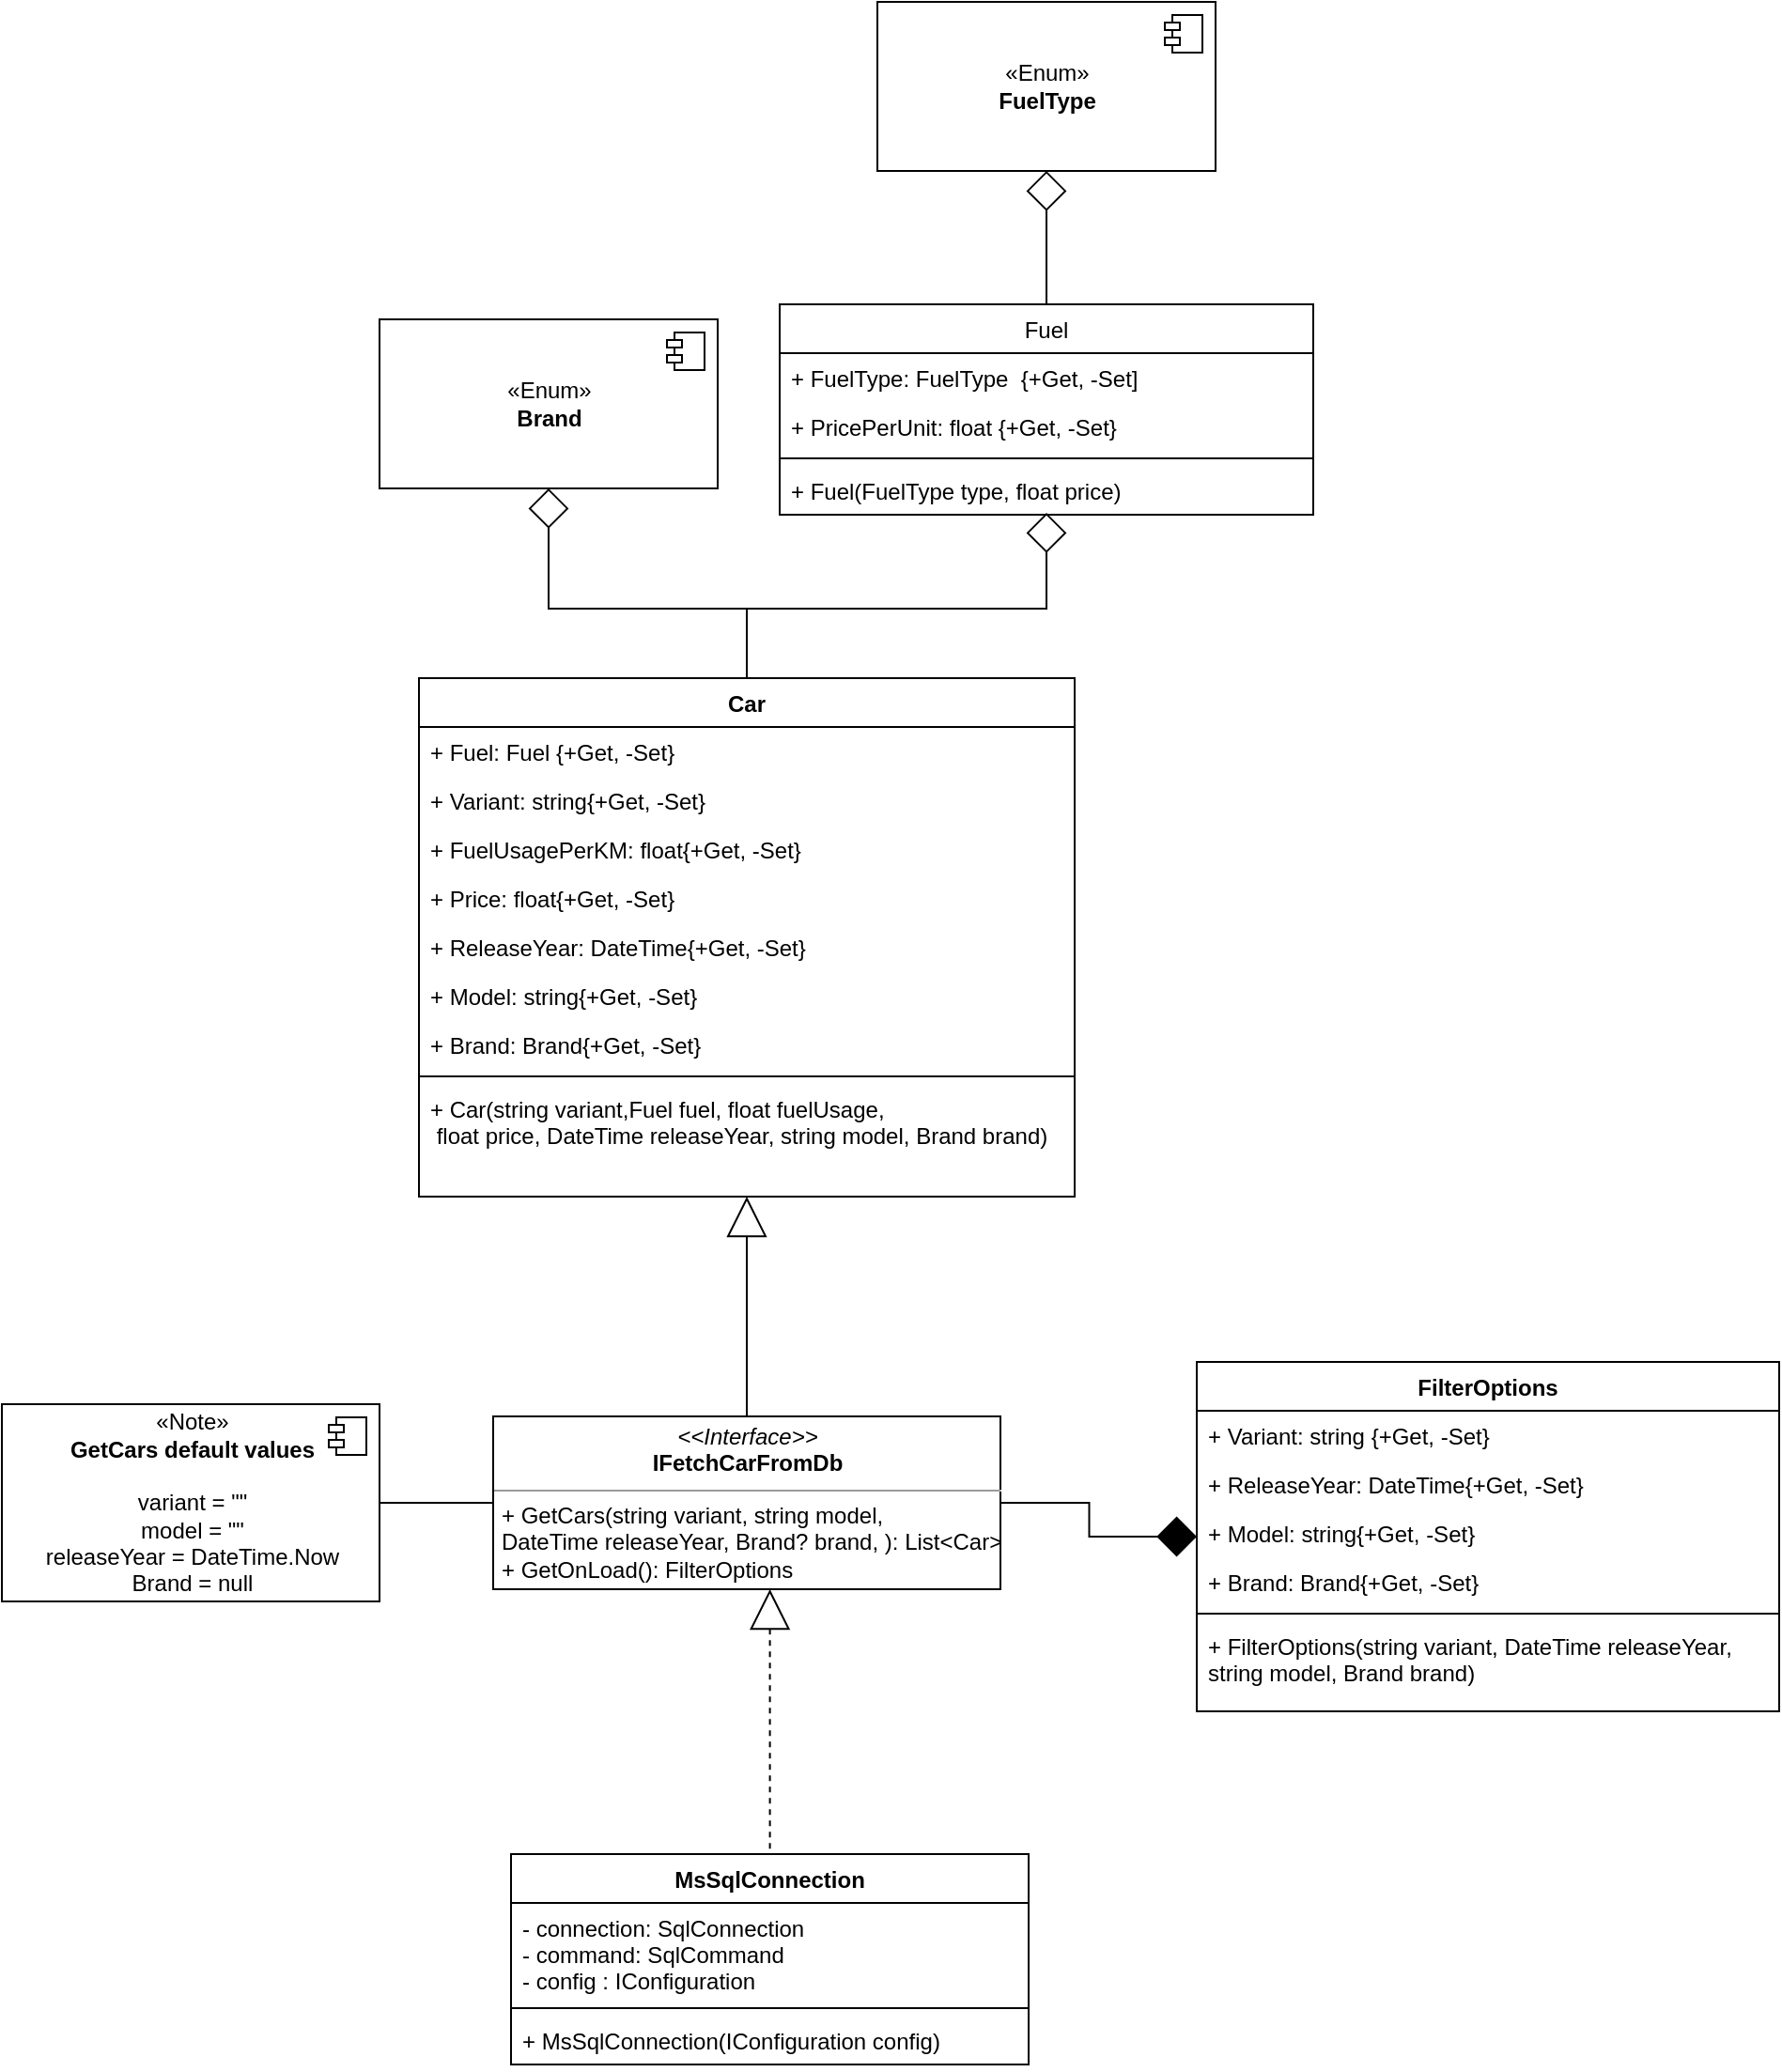 <mxfile version="20.2.7" type="device"><diagram id="v-VsaoHM5ccTEmEJMMY3" name="Side-1"><mxGraphModel dx="1422" dy="794" grid="0" gridSize="10" guides="1" tooltips="1" connect="1" arrows="1" fold="1" page="1" pageScale="1" pageWidth="827" pageHeight="1169" math="0" shadow="0"><root><mxCell id="0"/><mxCell id="1" parent="0"/><mxCell id="LvV32yYILa77l-Xk1HUT-27" style="edgeStyle=orthogonalEdgeStyle;rounded=0;orthogonalLoop=1;jettySize=auto;html=1;exitX=0.5;exitY=0;exitDx=0;exitDy=0;endArrow=diamond;endFill=0;endSize=19;" edge="1" parent="1" source="LvV32yYILa77l-Xk1HUT-1" target="LvV32yYILa77l-Xk1HUT-5"><mxGeometry relative="1" as="geometry"><Array as="points"><mxPoint x="439" y="352"/><mxPoint x="333" y="352"/></Array></mxGeometry></mxCell><mxCell id="LvV32yYILa77l-Xk1HUT-28" style="edgeStyle=orthogonalEdgeStyle;rounded=0;orthogonalLoop=1;jettySize=auto;html=1;exitX=0.5;exitY=0;exitDx=0;exitDy=0;endArrow=diamond;endFill=0;endSize=19;" edge="1" parent="1"><mxGeometry relative="1" as="geometry"><mxPoint x="438.5" y="388" as="sourcePoint"/><mxPoint x="598" y="301" as="targetPoint"/><Array as="points"><mxPoint x="439" y="352"/><mxPoint x="598" y="352"/></Array></mxGeometry></mxCell><mxCell id="LvV32yYILa77l-Xk1HUT-1" value="Car" style="swimlane;fontStyle=1;align=center;verticalAlign=top;childLayout=stackLayout;horizontal=1;startSize=26;horizontalStack=0;resizeParent=1;resizeParentMax=0;resizeLast=0;collapsible=1;marginBottom=0;" vertex="1" parent="1"><mxGeometry x="264" y="389" width="349" height="276" as="geometry"/></mxCell><mxCell id="LvV32yYILa77l-Xk1HUT-2" value="+ Fuel: Fuel {+Get, -Set}" style="text;strokeColor=none;fillColor=none;align=left;verticalAlign=top;spacingLeft=4;spacingRight=4;overflow=hidden;rotatable=0;points=[[0,0.5],[1,0.5]];portConstraint=eastwest;" vertex="1" parent="LvV32yYILa77l-Xk1HUT-1"><mxGeometry y="26" width="349" height="26" as="geometry"/></mxCell><mxCell id="LvV32yYILa77l-Xk1HUT-20" value="+ Variant: string{+Get, -Set}" style="text;strokeColor=none;fillColor=none;align=left;verticalAlign=top;spacingLeft=4;spacingRight=4;overflow=hidden;rotatable=0;points=[[0,0.5],[1,0.5]];portConstraint=eastwest;" vertex="1" parent="LvV32yYILa77l-Xk1HUT-1"><mxGeometry y="52" width="349" height="26" as="geometry"/></mxCell><mxCell id="LvV32yYILa77l-Xk1HUT-21" value="+ FuelUsagePerKM: float{+Get, -Set}" style="text;strokeColor=none;fillColor=none;align=left;verticalAlign=top;spacingLeft=4;spacingRight=4;overflow=hidden;rotatable=0;points=[[0,0.5],[1,0.5]];portConstraint=eastwest;" vertex="1" parent="LvV32yYILa77l-Xk1HUT-1"><mxGeometry y="78" width="349" height="26" as="geometry"/></mxCell><mxCell id="LvV32yYILa77l-Xk1HUT-22" value="+ Price: float{+Get, -Set}" style="text;strokeColor=none;fillColor=none;align=left;verticalAlign=top;spacingLeft=4;spacingRight=4;overflow=hidden;rotatable=0;points=[[0,0.5],[1,0.5]];portConstraint=eastwest;" vertex="1" parent="LvV32yYILa77l-Xk1HUT-1"><mxGeometry y="104" width="349" height="26" as="geometry"/></mxCell><mxCell id="LvV32yYILa77l-Xk1HUT-23" value="+ ReleaseYear: DateTime{+Get, -Set}" style="text;strokeColor=none;fillColor=none;align=left;verticalAlign=top;spacingLeft=4;spacingRight=4;overflow=hidden;rotatable=0;points=[[0,0.5],[1,0.5]];portConstraint=eastwest;" vertex="1" parent="LvV32yYILa77l-Xk1HUT-1"><mxGeometry y="130" width="349" height="26" as="geometry"/></mxCell><mxCell id="LvV32yYILa77l-Xk1HUT-24" value="+ Model: string{+Get, -Set}" style="text;strokeColor=none;fillColor=none;align=left;verticalAlign=top;spacingLeft=4;spacingRight=4;overflow=hidden;rotatable=0;points=[[0,0.5],[1,0.5]];portConstraint=eastwest;" vertex="1" parent="LvV32yYILa77l-Xk1HUT-1"><mxGeometry y="156" width="349" height="26" as="geometry"/></mxCell><mxCell id="LvV32yYILa77l-Xk1HUT-25" value="+ Brand: Brand{+Get, -Set}" style="text;strokeColor=none;fillColor=none;align=left;verticalAlign=top;spacingLeft=4;spacingRight=4;overflow=hidden;rotatable=0;points=[[0,0.5],[1,0.5]];portConstraint=eastwest;" vertex="1" parent="LvV32yYILa77l-Xk1HUT-1"><mxGeometry y="182" width="349" height="26" as="geometry"/></mxCell><mxCell id="LvV32yYILa77l-Xk1HUT-3" value="" style="line;strokeWidth=1;fillColor=none;align=left;verticalAlign=middle;spacingTop=-1;spacingLeft=3;spacingRight=3;rotatable=0;labelPosition=right;points=[];portConstraint=eastwest;" vertex="1" parent="LvV32yYILa77l-Xk1HUT-1"><mxGeometry y="208" width="349" height="8" as="geometry"/></mxCell><mxCell id="LvV32yYILa77l-Xk1HUT-4" value="+ Car(string variant,Fuel fuel, float fuelUsage,&#10; float price, DateTime releaseYear, string model, Brand brand)" style="text;strokeColor=none;fillColor=none;align=left;verticalAlign=top;spacingLeft=4;spacingRight=4;overflow=hidden;rotatable=0;points=[[0,0.5],[1,0.5]];portConstraint=eastwest;" vertex="1" parent="LvV32yYILa77l-Xk1HUT-1"><mxGeometry y="216" width="349" height="60" as="geometry"/></mxCell><mxCell id="LvV32yYILa77l-Xk1HUT-5" value="«Enum»&lt;br&gt;&lt;b&gt;Brand&lt;/b&gt;" style="html=1;dropTarget=0;" vertex="1" parent="1"><mxGeometry x="243" y="198" width="180" height="90" as="geometry"/></mxCell><mxCell id="LvV32yYILa77l-Xk1HUT-6" value="" style="shape=module;jettyWidth=8;jettyHeight=4;" vertex="1" parent="LvV32yYILa77l-Xk1HUT-5"><mxGeometry x="1" width="20" height="20" relative="1" as="geometry"><mxPoint x="-27" y="7" as="offset"/></mxGeometry></mxCell><mxCell id="LvV32yYILa77l-Xk1HUT-7" value="«Enum»&lt;br&gt;&lt;b&gt;FuelType&lt;/b&gt;" style="html=1;dropTarget=0;" vertex="1" parent="1"><mxGeometry x="508" y="29" width="180" height="90" as="geometry"/></mxCell><mxCell id="LvV32yYILa77l-Xk1HUT-8" value="" style="shape=module;jettyWidth=8;jettyHeight=4;" vertex="1" parent="LvV32yYILa77l-Xk1HUT-7"><mxGeometry x="1" width="20" height="20" relative="1" as="geometry"><mxPoint x="-27" y="7" as="offset"/></mxGeometry></mxCell><mxCell id="LvV32yYILa77l-Xk1HUT-18" style="edgeStyle=orthogonalEdgeStyle;rounded=0;orthogonalLoop=1;jettySize=auto;html=1;exitX=0.5;exitY=0;exitDx=0;exitDy=0;endArrow=diamond;endFill=0;endSize=19;" edge="1" parent="1" source="LvV32yYILa77l-Xk1HUT-9" target="LvV32yYILa77l-Xk1HUT-7"><mxGeometry relative="1" as="geometry"/></mxCell><mxCell id="LvV32yYILa77l-Xk1HUT-9" value="Fuel" style="swimlane;fontStyle=0;childLayout=stackLayout;horizontal=1;startSize=26;fillColor=none;horizontalStack=0;resizeParent=1;resizeParentMax=0;resizeLast=0;collapsible=1;marginBottom=0;" vertex="1" parent="1"><mxGeometry x="456" y="190" width="284" height="112" as="geometry"/></mxCell><mxCell id="LvV32yYILa77l-Xk1HUT-10" value="+ FuelType: FuelType  {+Get, -Set]" style="text;strokeColor=none;fillColor=none;align=left;verticalAlign=top;spacingLeft=4;spacingRight=4;overflow=hidden;rotatable=0;points=[[0,0.5],[1,0.5]];portConstraint=eastwest;" vertex="1" parent="LvV32yYILa77l-Xk1HUT-9"><mxGeometry y="26" width="284" height="26" as="geometry"/></mxCell><mxCell id="LvV32yYILa77l-Xk1HUT-11" value="+ PricePerUnit: float {+Get, -Set}" style="text;strokeColor=none;fillColor=none;align=left;verticalAlign=top;spacingLeft=4;spacingRight=4;overflow=hidden;rotatable=0;points=[[0,0.5],[1,0.5]];portConstraint=eastwest;" vertex="1" parent="LvV32yYILa77l-Xk1HUT-9"><mxGeometry y="52" width="284" height="26" as="geometry"/></mxCell><mxCell id="LvV32yYILa77l-Xk1HUT-17" value="" style="line;strokeWidth=1;fillColor=none;align=left;verticalAlign=middle;spacingTop=-1;spacingLeft=3;spacingRight=3;rotatable=0;labelPosition=right;points=[];portConstraint=eastwest;" vertex="1" parent="LvV32yYILa77l-Xk1HUT-9"><mxGeometry y="78" width="284" height="8" as="geometry"/></mxCell><mxCell id="LvV32yYILa77l-Xk1HUT-16" value="+ Fuel(FuelType type, float price)" style="text;strokeColor=none;fillColor=none;align=left;verticalAlign=top;spacingLeft=4;spacingRight=4;overflow=hidden;rotatable=0;points=[[0,0.5],[1,0.5]];portConstraint=eastwest;" vertex="1" parent="LvV32yYILa77l-Xk1HUT-9"><mxGeometry y="86" width="284" height="26" as="geometry"/></mxCell><mxCell id="LvV32yYILa77l-Xk1HUT-42" style="edgeStyle=orthogonalEdgeStyle;rounded=0;orthogonalLoop=1;jettySize=auto;html=1;exitX=1;exitY=0.5;exitDx=0;exitDy=0;endArrow=diamond;endFill=1;endSize=19;" edge="1" parent="1" source="LvV32yYILa77l-Xk1HUT-34" target="LvV32yYILa77l-Xk1HUT-35"><mxGeometry relative="1" as="geometry"/></mxCell><mxCell id="LvV32yYILa77l-Xk1HUT-49" style="edgeStyle=orthogonalEdgeStyle;rounded=0;orthogonalLoop=1;jettySize=auto;html=1;dashed=1;startArrow=block;startFill=0;endArrow=none;endFill=0;startSize=19;endSize=19;entryX=0.5;entryY=0;entryDx=0;entryDy=0;" edge="1" parent="1" source="LvV32yYILa77l-Xk1HUT-34" target="LvV32yYILa77l-Xk1HUT-43"><mxGeometry relative="1" as="geometry"><Array as="points"><mxPoint x="450" y="1011"/></Array></mxGeometry></mxCell><mxCell id="LvV32yYILa77l-Xk1HUT-56" style="edgeStyle=orthogonalEdgeStyle;rounded=0;orthogonalLoop=1;jettySize=auto;html=1;startArrow=none;startFill=0;endArrow=block;endFill=0;startSize=19;endSize=19;" edge="1" parent="1" source="LvV32yYILa77l-Xk1HUT-34" target="LvV32yYILa77l-Xk1HUT-1"><mxGeometry relative="1" as="geometry"><mxPoint x="407" y="406" as="targetPoint"/></mxGeometry></mxCell><mxCell id="LvV32yYILa77l-Xk1HUT-34" value="&lt;p style=&quot;margin:0px;margin-top:4px;text-align:center;&quot;&gt;&lt;i&gt;&amp;lt;&amp;lt;Interface&amp;gt;&amp;gt;&lt;/i&gt;&lt;br&gt;&lt;b&gt;IFetchCarFromDb&lt;/b&gt;&lt;/p&gt;&lt;hr size=&quot;1&quot;&gt;&lt;p style=&quot;margin:0px;margin-left:4px;&quot;&gt;&lt;/p&gt;&lt;p style=&quot;margin:0px;margin-left:4px;&quot;&gt;+ GetCars(string variant, string model,&amp;nbsp;&lt;/p&gt;&lt;p style=&quot;margin:0px;margin-left:4px;&quot;&gt;DateTime releaseYear, Brand? brand, ): List&amp;lt;Car&amp;gt;&lt;br&gt;&lt;/p&gt;&lt;p style=&quot;margin:0px;margin-left:4px;&quot;&gt;+ GetOnLoad(): FilterOptions&lt;/p&gt;" style="verticalAlign=top;align=left;overflow=fill;fontSize=12;fontFamily=Helvetica;html=1;" vertex="1" parent="1"><mxGeometry x="303.5" y="782" width="270" height="92" as="geometry"/></mxCell><mxCell id="LvV32yYILa77l-Xk1HUT-35" value="FilterOptions" style="swimlane;fontStyle=1;align=center;verticalAlign=top;childLayout=stackLayout;horizontal=1;startSize=26;horizontalStack=0;resizeParent=1;resizeParentMax=0;resizeLast=0;collapsible=1;marginBottom=0;" vertex="1" parent="1"><mxGeometry x="678" y="753" width="310" height="186" as="geometry"/></mxCell><mxCell id="LvV32yYILa77l-Xk1HUT-36" value="+ Variant: string {+Get, -Set}" style="text;strokeColor=none;fillColor=none;align=left;verticalAlign=top;spacingLeft=4;spacingRight=4;overflow=hidden;rotatable=0;points=[[0,0.5],[1,0.5]];portConstraint=eastwest;" vertex="1" parent="LvV32yYILa77l-Xk1HUT-35"><mxGeometry y="26" width="310" height="26" as="geometry"/></mxCell><mxCell id="LvV32yYILa77l-Xk1HUT-39" value="+ ReleaseYear: DateTime{+Get, -Set}" style="text;strokeColor=none;fillColor=none;align=left;verticalAlign=top;spacingLeft=4;spacingRight=4;overflow=hidden;rotatable=0;points=[[0,0.5],[1,0.5]];portConstraint=eastwest;" vertex="1" parent="LvV32yYILa77l-Xk1HUT-35"><mxGeometry y="52" width="310" height="26" as="geometry"/></mxCell><mxCell id="LvV32yYILa77l-Xk1HUT-40" value="+ Model: string{+Get, -Set}" style="text;strokeColor=none;fillColor=none;align=left;verticalAlign=top;spacingLeft=4;spacingRight=4;overflow=hidden;rotatable=0;points=[[0,0.5],[1,0.5]];portConstraint=eastwest;" vertex="1" parent="LvV32yYILa77l-Xk1HUT-35"><mxGeometry y="78" width="310" height="26" as="geometry"/></mxCell><mxCell id="LvV32yYILa77l-Xk1HUT-41" value="+ Brand: Brand{+Get, -Set}" style="text;strokeColor=none;fillColor=none;align=left;verticalAlign=top;spacingLeft=4;spacingRight=4;overflow=hidden;rotatable=0;points=[[0,0.5],[1,0.5]];portConstraint=eastwest;" vertex="1" parent="LvV32yYILa77l-Xk1HUT-35"><mxGeometry y="104" width="310" height="26" as="geometry"/></mxCell><mxCell id="LvV32yYILa77l-Xk1HUT-37" value="" style="line;strokeWidth=1;fillColor=none;align=left;verticalAlign=middle;spacingTop=-1;spacingLeft=3;spacingRight=3;rotatable=0;labelPosition=right;points=[];portConstraint=eastwest;" vertex="1" parent="LvV32yYILa77l-Xk1HUT-35"><mxGeometry y="130" width="310" height="8" as="geometry"/></mxCell><mxCell id="LvV32yYILa77l-Xk1HUT-38" value="+ FilterOptions(string variant, DateTime releaseYear, &#10;string model, Brand brand)" style="text;strokeColor=none;fillColor=none;align=left;verticalAlign=top;spacingLeft=4;spacingRight=4;overflow=hidden;rotatable=0;points=[[0,0.5],[1,0.5]];portConstraint=eastwest;" vertex="1" parent="LvV32yYILa77l-Xk1HUT-35"><mxGeometry y="138" width="310" height="48" as="geometry"/></mxCell><mxCell id="LvV32yYILa77l-Xk1HUT-43" value="MsSqlConnection" style="swimlane;fontStyle=1;align=center;verticalAlign=top;childLayout=stackLayout;horizontal=1;startSize=26;horizontalStack=0;resizeParent=1;resizeParentMax=0;resizeLast=0;collapsible=1;marginBottom=0;" vertex="1" parent="1"><mxGeometry x="313" y="1015" width="275.5" height="112" as="geometry"/></mxCell><mxCell id="LvV32yYILa77l-Xk1HUT-44" value="- connection: SqlConnection&#10;- command: SqlCommand&#10;- config : IConfiguration" style="text;strokeColor=none;fillColor=none;align=left;verticalAlign=top;spacingLeft=4;spacingRight=4;overflow=hidden;rotatable=0;points=[[0,0.5],[1,0.5]];portConstraint=eastwest;" vertex="1" parent="LvV32yYILa77l-Xk1HUT-43"><mxGeometry y="26" width="275.5" height="52" as="geometry"/></mxCell><mxCell id="LvV32yYILa77l-Xk1HUT-45" value="" style="line;strokeWidth=1;fillColor=none;align=left;verticalAlign=middle;spacingTop=-1;spacingLeft=3;spacingRight=3;rotatable=0;labelPosition=right;points=[];portConstraint=eastwest;" vertex="1" parent="LvV32yYILa77l-Xk1HUT-43"><mxGeometry y="78" width="275.5" height="8" as="geometry"/></mxCell><mxCell id="LvV32yYILa77l-Xk1HUT-55" value="+ MsSqlConnection(IConfiguration config)" style="text;strokeColor=none;fillColor=none;align=left;verticalAlign=top;spacingLeft=4;spacingRight=4;overflow=hidden;rotatable=0;points=[[0,0.5],[1,0.5]];portConstraint=eastwest;" vertex="1" parent="LvV32yYILa77l-Xk1HUT-43"><mxGeometry y="86" width="275.5" height="26" as="geometry"/></mxCell><mxCell id="LvV32yYILa77l-Xk1HUT-58" style="edgeStyle=orthogonalEdgeStyle;rounded=0;orthogonalLoop=1;jettySize=auto;html=1;exitX=1;exitY=0.5;exitDx=0;exitDy=0;startArrow=none;startFill=0;endArrow=none;endFill=0;startSize=19;endSize=19;" edge="1" parent="1" source="LvV32yYILa77l-Xk1HUT-50" target="LvV32yYILa77l-Xk1HUT-34"><mxGeometry relative="1" as="geometry"/></mxCell><mxCell id="LvV32yYILa77l-Xk1HUT-50" value="«Note»&lt;br&gt;&lt;b&gt;GetCars default values&lt;br&gt;&lt;/b&gt;&lt;br&gt;variant = &quot;&quot;&lt;br&gt;model = &quot;&quot;&lt;br&gt;releaseYear = DateTime.Now&lt;br&gt;Brand = null" style="html=1;dropTarget=0;" vertex="1" parent="1"><mxGeometry x="42" y="775.5" width="201" height="105" as="geometry"/></mxCell><mxCell id="LvV32yYILa77l-Xk1HUT-51" value="" style="shape=module;jettyWidth=8;jettyHeight=4;" vertex="1" parent="LvV32yYILa77l-Xk1HUT-50"><mxGeometry x="1" width="20" height="20" relative="1" as="geometry"><mxPoint x="-27" y="7" as="offset"/></mxGeometry></mxCell></root></mxGraphModel></diagram></mxfile>